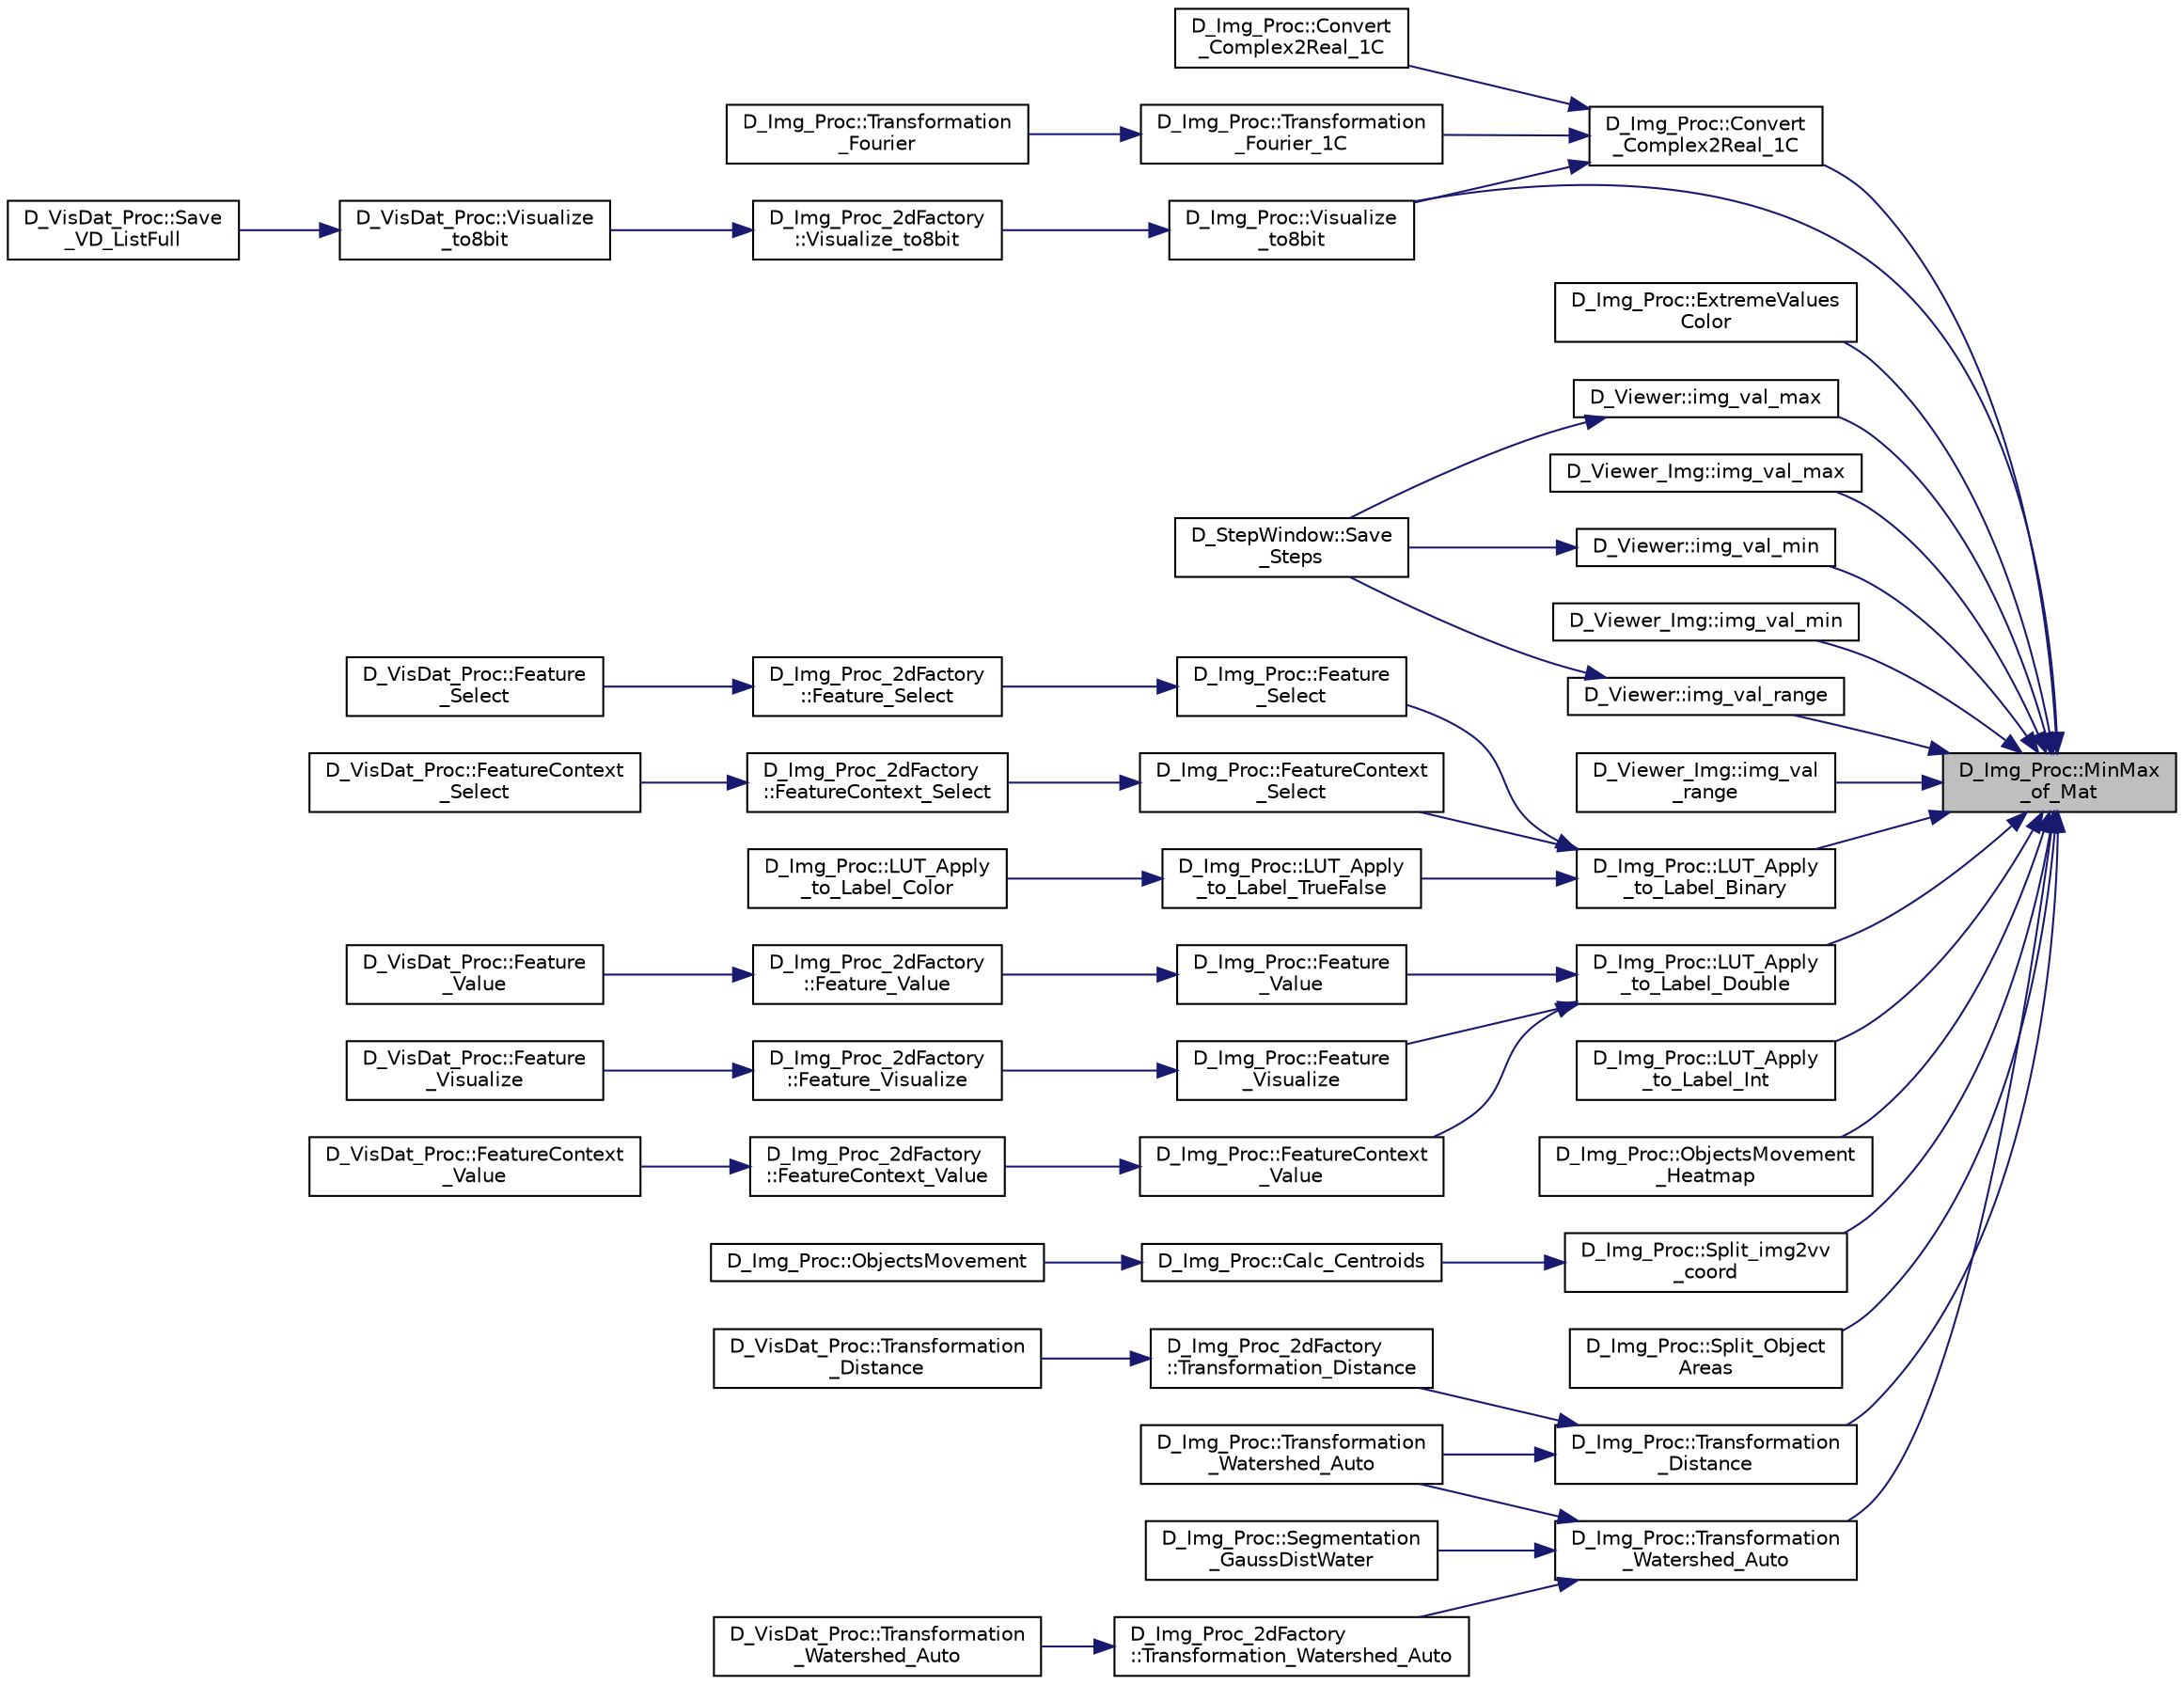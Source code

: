digraph "D_Img_Proc::MinMax_of_Mat"
{
 // LATEX_PDF_SIZE
  edge [fontname="Helvetica",fontsize="10",labelfontname="Helvetica",labelfontsize="10"];
  node [fontname="Helvetica",fontsize="10",shape=record];
  rankdir="RL";
  Node1 [label="D_Img_Proc::MinMax\l_of_Mat",height=0.2,width=0.4,color="black", fillcolor="grey75", style="filled", fontcolor="black",tooltip=" "];
  Node1 -> Node2 [dir="back",color="midnightblue",fontsize="10",style="solid"];
  Node2 [label="D_Img_Proc::Convert\l_Complex2Real_1C",height=0.2,width=0.4,color="black", fillcolor="white", style="filled",URL="$class_d___img___proc.html#a89d9a703e9ff67bee747177107d9f2d7",tooltip=" "];
  Node2 -> Node3 [dir="back",color="midnightblue",fontsize="10",style="solid"];
  Node3 [label="D_Img_Proc::Convert\l_Complex2Real_1C",height=0.2,width=0.4,color="black", fillcolor="white", style="filled",URL="$class_d___img___proc.html#a9d93e4dc7368d4d3e1224bac3dd8aad9",tooltip=" "];
  Node2 -> Node4 [dir="back",color="midnightblue",fontsize="10",style="solid"];
  Node4 [label="D_Img_Proc::Transformation\l_Fourier_1C",height=0.2,width=0.4,color="black", fillcolor="white", style="filled",URL="$class_d___img___proc.html#aaf5ac6e18dddfab80db7779ea8677c8d",tooltip=" "];
  Node4 -> Node5 [dir="back",color="midnightblue",fontsize="10",style="solid"];
  Node5 [label="D_Img_Proc::Transformation\l_Fourier",height=0.2,width=0.4,color="black", fillcolor="white", style="filled",URL="$class_d___img___proc.html#a8a4460f6f7bbe8b41ac03531b3808f7c",tooltip=" "];
  Node2 -> Node6 [dir="back",color="midnightblue",fontsize="10",style="solid"];
  Node6 [label="D_Img_Proc::Visualize\l_to8bit",height=0.2,width=0.4,color="black", fillcolor="white", style="filled",URL="$class_d___img___proc.html#ae1397956ae15b4aa10e0790c0141a809",tooltip=" "];
  Node6 -> Node7 [dir="back",color="midnightblue",fontsize="10",style="solid"];
  Node7 [label="D_Img_Proc_2dFactory\l::Visualize_to8bit",height=0.2,width=0.4,color="black", fillcolor="white", style="filled",URL="$class_d___img___proc__2d_factory.html#a6d73d62f6bda6ede8bd5eb140b6452a2",tooltip=" "];
  Node7 -> Node8 [dir="back",color="midnightblue",fontsize="10",style="solid"];
  Node8 [label="D_VisDat_Proc::Visualize\l_to8bit",height=0.2,width=0.4,color="black", fillcolor="white", style="filled",URL="$class_d___vis_dat___proc.html#abc100ab81245d52152bcb396fbf19b31",tooltip=" "];
  Node8 -> Node9 [dir="back",color="midnightblue",fontsize="10",style="solid"];
  Node9 [label="D_VisDat_Proc::Save\l_VD_ListFull",height=0.2,width=0.4,color="black", fillcolor="white", style="filled",URL="$class_d___vis_dat___proc.html#aa19c0cf814fb82dbc0c7aa619f74551f",tooltip=" "];
  Node1 -> Node10 [dir="back",color="midnightblue",fontsize="10",style="solid"];
  Node10 [label="D_Img_Proc::ExtremeValues\lColor",height=0.2,width=0.4,color="black", fillcolor="white", style="filled",URL="$class_d___img___proc.html#aeee67909e5bafb5a97623b67347997ed",tooltip=" "];
  Node1 -> Node11 [dir="back",color="midnightblue",fontsize="10",style="solid"];
  Node11 [label="D_Viewer::img_val_max",height=0.2,width=0.4,color="black", fillcolor="white", style="filled",URL="$class_d___viewer.html#a17fbbdd7e1718260338b7eb929325b66",tooltip=" "];
  Node11 -> Node12 [dir="back",color="midnightblue",fontsize="10",style="solid"];
  Node12 [label="D_StepWindow::Save\l_Steps",height=0.2,width=0.4,color="black", fillcolor="white", style="filled",URL="$class_d___step_window.html#ab038d58f6effaf9e81f45c6352a3306b",tooltip=" "];
  Node1 -> Node13 [dir="back",color="midnightblue",fontsize="10",style="solid"];
  Node13 [label="D_Viewer_Img::img_val_max",height=0.2,width=0.4,color="black", fillcolor="white", style="filled",URL="$class_d___viewer___img.html#a0c98fa84d1e9eb901ef28359d0b7ebcd",tooltip=" "];
  Node1 -> Node14 [dir="back",color="midnightblue",fontsize="10",style="solid"];
  Node14 [label="D_Viewer::img_val_min",height=0.2,width=0.4,color="black", fillcolor="white", style="filled",URL="$class_d___viewer.html#ab406c5e595b639df3ec60e57a9696591",tooltip=" "];
  Node14 -> Node12 [dir="back",color="midnightblue",fontsize="10",style="solid"];
  Node1 -> Node15 [dir="back",color="midnightblue",fontsize="10",style="solid"];
  Node15 [label="D_Viewer_Img::img_val_min",height=0.2,width=0.4,color="black", fillcolor="white", style="filled",URL="$class_d___viewer___img.html#a8d6c2b19da756475f21a7b6917cb7e82",tooltip=" "];
  Node1 -> Node16 [dir="back",color="midnightblue",fontsize="10",style="solid"];
  Node16 [label="D_Viewer::img_val_range",height=0.2,width=0.4,color="black", fillcolor="white", style="filled",URL="$class_d___viewer.html#a1f7f86165596147883d183d9ac27e2e7",tooltip=" "];
  Node16 -> Node12 [dir="back",color="midnightblue",fontsize="10",style="solid"];
  Node1 -> Node17 [dir="back",color="midnightblue",fontsize="10",style="solid"];
  Node17 [label="D_Viewer_Img::img_val\l_range",height=0.2,width=0.4,color="black", fillcolor="white", style="filled",URL="$class_d___viewer___img.html#a394965d33cc91a2472b08e39fe3c56aa",tooltip=" "];
  Node1 -> Node18 [dir="back",color="midnightblue",fontsize="10",style="solid"];
  Node18 [label="D_Img_Proc::LUT_Apply\l_to_Label_Binary",height=0.2,width=0.4,color="black", fillcolor="white", style="filled",URL="$class_d___img___proc.html#aa04ebfcb4c2eb7f90098e2b2781618a8",tooltip=" "];
  Node18 -> Node19 [dir="back",color="midnightblue",fontsize="10",style="solid"];
  Node19 [label="D_Img_Proc::Feature\l_Select",height=0.2,width=0.4,color="black", fillcolor="white", style="filled",URL="$class_d___img___proc.html#a149d2229a5529c147da2a707ca662763",tooltip=" "];
  Node19 -> Node20 [dir="back",color="midnightblue",fontsize="10",style="solid"];
  Node20 [label="D_Img_Proc_2dFactory\l::Feature_Select",height=0.2,width=0.4,color="black", fillcolor="white", style="filled",URL="$class_d___img___proc__2d_factory.html#a9066807eb757998b5b18c55f9392179b",tooltip=" "];
  Node20 -> Node21 [dir="back",color="midnightblue",fontsize="10",style="solid"];
  Node21 [label="D_VisDat_Proc::Feature\l_Select",height=0.2,width=0.4,color="black", fillcolor="white", style="filled",URL="$class_d___vis_dat___proc.html#a26df64805f8c13a997b18a7244ad5cb4",tooltip=" "];
  Node18 -> Node22 [dir="back",color="midnightblue",fontsize="10",style="solid"];
  Node22 [label="D_Img_Proc::FeatureContext\l_Select",height=0.2,width=0.4,color="black", fillcolor="white", style="filled",URL="$class_d___img___proc.html#a6e02688f3e784e51e99d5fa5344a2591",tooltip=" "];
  Node22 -> Node23 [dir="back",color="midnightblue",fontsize="10",style="solid"];
  Node23 [label="D_Img_Proc_2dFactory\l::FeatureContext_Select",height=0.2,width=0.4,color="black", fillcolor="white", style="filled",URL="$class_d___img___proc__2d_factory.html#a824b4147ec8b22e7c5cacbfa69b6c037",tooltip=" "];
  Node23 -> Node24 [dir="back",color="midnightblue",fontsize="10",style="solid"];
  Node24 [label="D_VisDat_Proc::FeatureContext\l_Select",height=0.2,width=0.4,color="black", fillcolor="white", style="filled",URL="$class_d___vis_dat___proc.html#aa41193b2244353085c67423ef56f0174",tooltip=" "];
  Node18 -> Node25 [dir="back",color="midnightblue",fontsize="10",style="solid"];
  Node25 [label="D_Img_Proc::LUT_Apply\l_to_Label_TrueFalse",height=0.2,width=0.4,color="black", fillcolor="white", style="filled",URL="$class_d___img___proc.html#a40aeb117e516f46d400890af6154caf4",tooltip=" "];
  Node25 -> Node26 [dir="back",color="midnightblue",fontsize="10",style="solid"];
  Node26 [label="D_Img_Proc::LUT_Apply\l_to_Label_Color",height=0.2,width=0.4,color="black", fillcolor="white", style="filled",URL="$class_d___img___proc.html#a9ec2af1c5d784b64e875c52684bfed3b",tooltip=" "];
  Node1 -> Node27 [dir="back",color="midnightblue",fontsize="10",style="solid"];
  Node27 [label="D_Img_Proc::LUT_Apply\l_to_Label_Double",height=0.2,width=0.4,color="black", fillcolor="white", style="filled",URL="$class_d___img___proc.html#adbf510da2ab684963c9a25f2f4ef8b38",tooltip=" "];
  Node27 -> Node28 [dir="back",color="midnightblue",fontsize="10",style="solid"];
  Node28 [label="D_Img_Proc::Feature\l_Value",height=0.2,width=0.4,color="black", fillcolor="white", style="filled",URL="$class_d___img___proc.html#aef97f30357f43da70eb43bfe5589ffaa",tooltip=" "];
  Node28 -> Node29 [dir="back",color="midnightblue",fontsize="10",style="solid"];
  Node29 [label="D_Img_Proc_2dFactory\l::Feature_Value",height=0.2,width=0.4,color="black", fillcolor="white", style="filled",URL="$class_d___img___proc__2d_factory.html#a804f01acc6d15ba9ba6704131f9d1e32",tooltip=" "];
  Node29 -> Node30 [dir="back",color="midnightblue",fontsize="10",style="solid"];
  Node30 [label="D_VisDat_Proc::Feature\l_Value",height=0.2,width=0.4,color="black", fillcolor="white", style="filled",URL="$class_d___vis_dat___proc.html#aaa49cffa631cef015105976ee62491dd",tooltip=" "];
  Node27 -> Node31 [dir="back",color="midnightblue",fontsize="10",style="solid"];
  Node31 [label="D_Img_Proc::Feature\l_Visualize",height=0.2,width=0.4,color="black", fillcolor="white", style="filled",URL="$class_d___img___proc.html#a845f2348419069561ad09c9e61861228",tooltip=" "];
  Node31 -> Node32 [dir="back",color="midnightblue",fontsize="10",style="solid"];
  Node32 [label="D_Img_Proc_2dFactory\l::Feature_Visualize",height=0.2,width=0.4,color="black", fillcolor="white", style="filled",URL="$class_d___img___proc__2d_factory.html#aa7d59ee61523224725272bb214ac318b",tooltip=" "];
  Node32 -> Node33 [dir="back",color="midnightblue",fontsize="10",style="solid"];
  Node33 [label="D_VisDat_Proc::Feature\l_Visualize",height=0.2,width=0.4,color="black", fillcolor="white", style="filled",URL="$class_d___vis_dat___proc.html#aaae77b5a9f6339571dc1577d548aec83",tooltip=" "];
  Node27 -> Node34 [dir="back",color="midnightblue",fontsize="10",style="solid"];
  Node34 [label="D_Img_Proc::FeatureContext\l_Value",height=0.2,width=0.4,color="black", fillcolor="white", style="filled",URL="$class_d___img___proc.html#a868909a4e6061da9354ff018d8086cdc",tooltip=" "];
  Node34 -> Node35 [dir="back",color="midnightblue",fontsize="10",style="solid"];
  Node35 [label="D_Img_Proc_2dFactory\l::FeatureContext_Value",height=0.2,width=0.4,color="black", fillcolor="white", style="filled",URL="$class_d___img___proc__2d_factory.html#aeea765d90ae64a5f468bb74979856d80",tooltip=" "];
  Node35 -> Node36 [dir="back",color="midnightblue",fontsize="10",style="solid"];
  Node36 [label="D_VisDat_Proc::FeatureContext\l_Value",height=0.2,width=0.4,color="black", fillcolor="white", style="filled",URL="$class_d___vis_dat___proc.html#a0f97a5e04ca3f7b8d23f67cd86128398",tooltip=" "];
  Node1 -> Node37 [dir="back",color="midnightblue",fontsize="10",style="solid"];
  Node37 [label="D_Img_Proc::LUT_Apply\l_to_Label_Int",height=0.2,width=0.4,color="black", fillcolor="white", style="filled",URL="$class_d___img___proc.html#addd8a1ec024f0bf0599229ebc11a831d",tooltip=" "];
  Node1 -> Node38 [dir="back",color="midnightblue",fontsize="10",style="solid"];
  Node38 [label="D_Img_Proc::ObjectsMovement\l_Heatmap",height=0.2,width=0.4,color="black", fillcolor="white", style="filled",URL="$class_d___img___proc.html#ad456949e7fe4285d4215d3bbcded33e2",tooltip=" "];
  Node1 -> Node39 [dir="back",color="midnightblue",fontsize="10",style="solid"];
  Node39 [label="D_Img_Proc::Split_img2vv\l_coord",height=0.2,width=0.4,color="black", fillcolor="white", style="filled",URL="$class_d___img___proc.html#a19759333b034da4f570c308b0e7b849c",tooltip=" "];
  Node39 -> Node40 [dir="back",color="midnightblue",fontsize="10",style="solid"];
  Node40 [label="D_Img_Proc::Calc_Centroids",height=0.2,width=0.4,color="black", fillcolor="white", style="filled",URL="$class_d___img___proc.html#aa07495213b3660a8427279706eb6eac1",tooltip=" "];
  Node40 -> Node41 [dir="back",color="midnightblue",fontsize="10",style="solid"];
  Node41 [label="D_Img_Proc::ObjectsMovement",height=0.2,width=0.4,color="black", fillcolor="white", style="filled",URL="$class_d___img___proc.html#aed0c01b572b5af1f88929cc144667b44",tooltip=" "];
  Node1 -> Node42 [dir="back",color="midnightblue",fontsize="10",style="solid"];
  Node42 [label="D_Img_Proc::Split_Object\lAreas",height=0.2,width=0.4,color="black", fillcolor="white", style="filled",URL="$class_d___img___proc.html#a4bb92090d205278a40f02e7645adc927",tooltip=" "];
  Node1 -> Node43 [dir="back",color="midnightblue",fontsize="10",style="solid"];
  Node43 [label="D_Img_Proc::Transformation\l_Distance",height=0.2,width=0.4,color="black", fillcolor="white", style="filled",URL="$class_d___img___proc.html#a060372ce46678d30d169a45cdbf0c0bc",tooltip=" "];
  Node43 -> Node44 [dir="back",color="midnightblue",fontsize="10",style="solid"];
  Node44 [label="D_Img_Proc_2dFactory\l::Transformation_Distance",height=0.2,width=0.4,color="black", fillcolor="white", style="filled",URL="$class_d___img___proc__2d_factory.html#a9e20fe466ca93fab6e84b58c08fa7db1",tooltip=" "];
  Node44 -> Node45 [dir="back",color="midnightblue",fontsize="10",style="solid"];
  Node45 [label="D_VisDat_Proc::Transformation\l_Distance",height=0.2,width=0.4,color="black", fillcolor="white", style="filled",URL="$class_d___vis_dat___proc.html#a3a78a66e99cdda5effba9769a6726750",tooltip=" "];
  Node43 -> Node46 [dir="back",color="midnightblue",fontsize="10",style="solid"];
  Node46 [label="D_Img_Proc::Transformation\l_Watershed_Auto",height=0.2,width=0.4,color="black", fillcolor="white", style="filled",URL="$class_d___img___proc.html#a382b503db82dd103e24e49e7922d15d8",tooltip=" "];
  Node1 -> Node47 [dir="back",color="midnightblue",fontsize="10",style="solid"];
  Node47 [label="D_Img_Proc::Transformation\l_Watershed_Auto",height=0.2,width=0.4,color="black", fillcolor="white", style="filled",URL="$class_d___img___proc.html#a9cb512850d61c1ac6e8e94d55902baa1",tooltip=" "];
  Node47 -> Node48 [dir="back",color="midnightblue",fontsize="10",style="solid"];
  Node48 [label="D_Img_Proc::Segmentation\l_GaussDistWater",height=0.2,width=0.4,color="black", fillcolor="white", style="filled",URL="$class_d___img___proc.html#a2de8fe9ac9782e100b26f51113347117",tooltip=" "];
  Node47 -> Node49 [dir="back",color="midnightblue",fontsize="10",style="solid"];
  Node49 [label="D_Img_Proc_2dFactory\l::Transformation_Watershed_Auto",height=0.2,width=0.4,color="black", fillcolor="white", style="filled",URL="$class_d___img___proc__2d_factory.html#a887b3287a46f781d98b2fe9292d31c83",tooltip=" "];
  Node49 -> Node50 [dir="back",color="midnightblue",fontsize="10",style="solid"];
  Node50 [label="D_VisDat_Proc::Transformation\l_Watershed_Auto",height=0.2,width=0.4,color="black", fillcolor="white", style="filled",URL="$class_d___vis_dat___proc.html#ab42ead4e9f3a96ed45ff1b984067dd5a",tooltip=" "];
  Node47 -> Node46 [dir="back",color="midnightblue",fontsize="10",style="solid"];
  Node1 -> Node6 [dir="back",color="midnightblue",fontsize="10",style="solid"];
}
